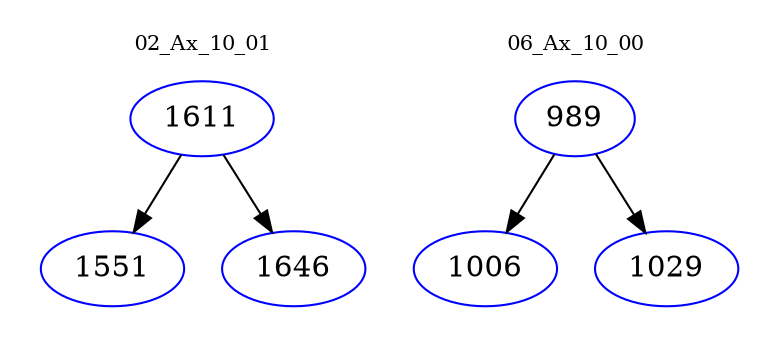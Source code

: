 digraph{
subgraph cluster_0 {
color = white
label = "02_Ax_10_01";
fontsize=10;
T0_1611 [label="1611", color="blue"]
T0_1611 -> T0_1551 [color="black"]
T0_1551 [label="1551", color="blue"]
T0_1611 -> T0_1646 [color="black"]
T0_1646 [label="1646", color="blue"]
}
subgraph cluster_1 {
color = white
label = "06_Ax_10_00";
fontsize=10;
T1_989 [label="989", color="blue"]
T1_989 -> T1_1006 [color="black"]
T1_1006 [label="1006", color="blue"]
T1_989 -> T1_1029 [color="black"]
T1_1029 [label="1029", color="blue"]
}
}
